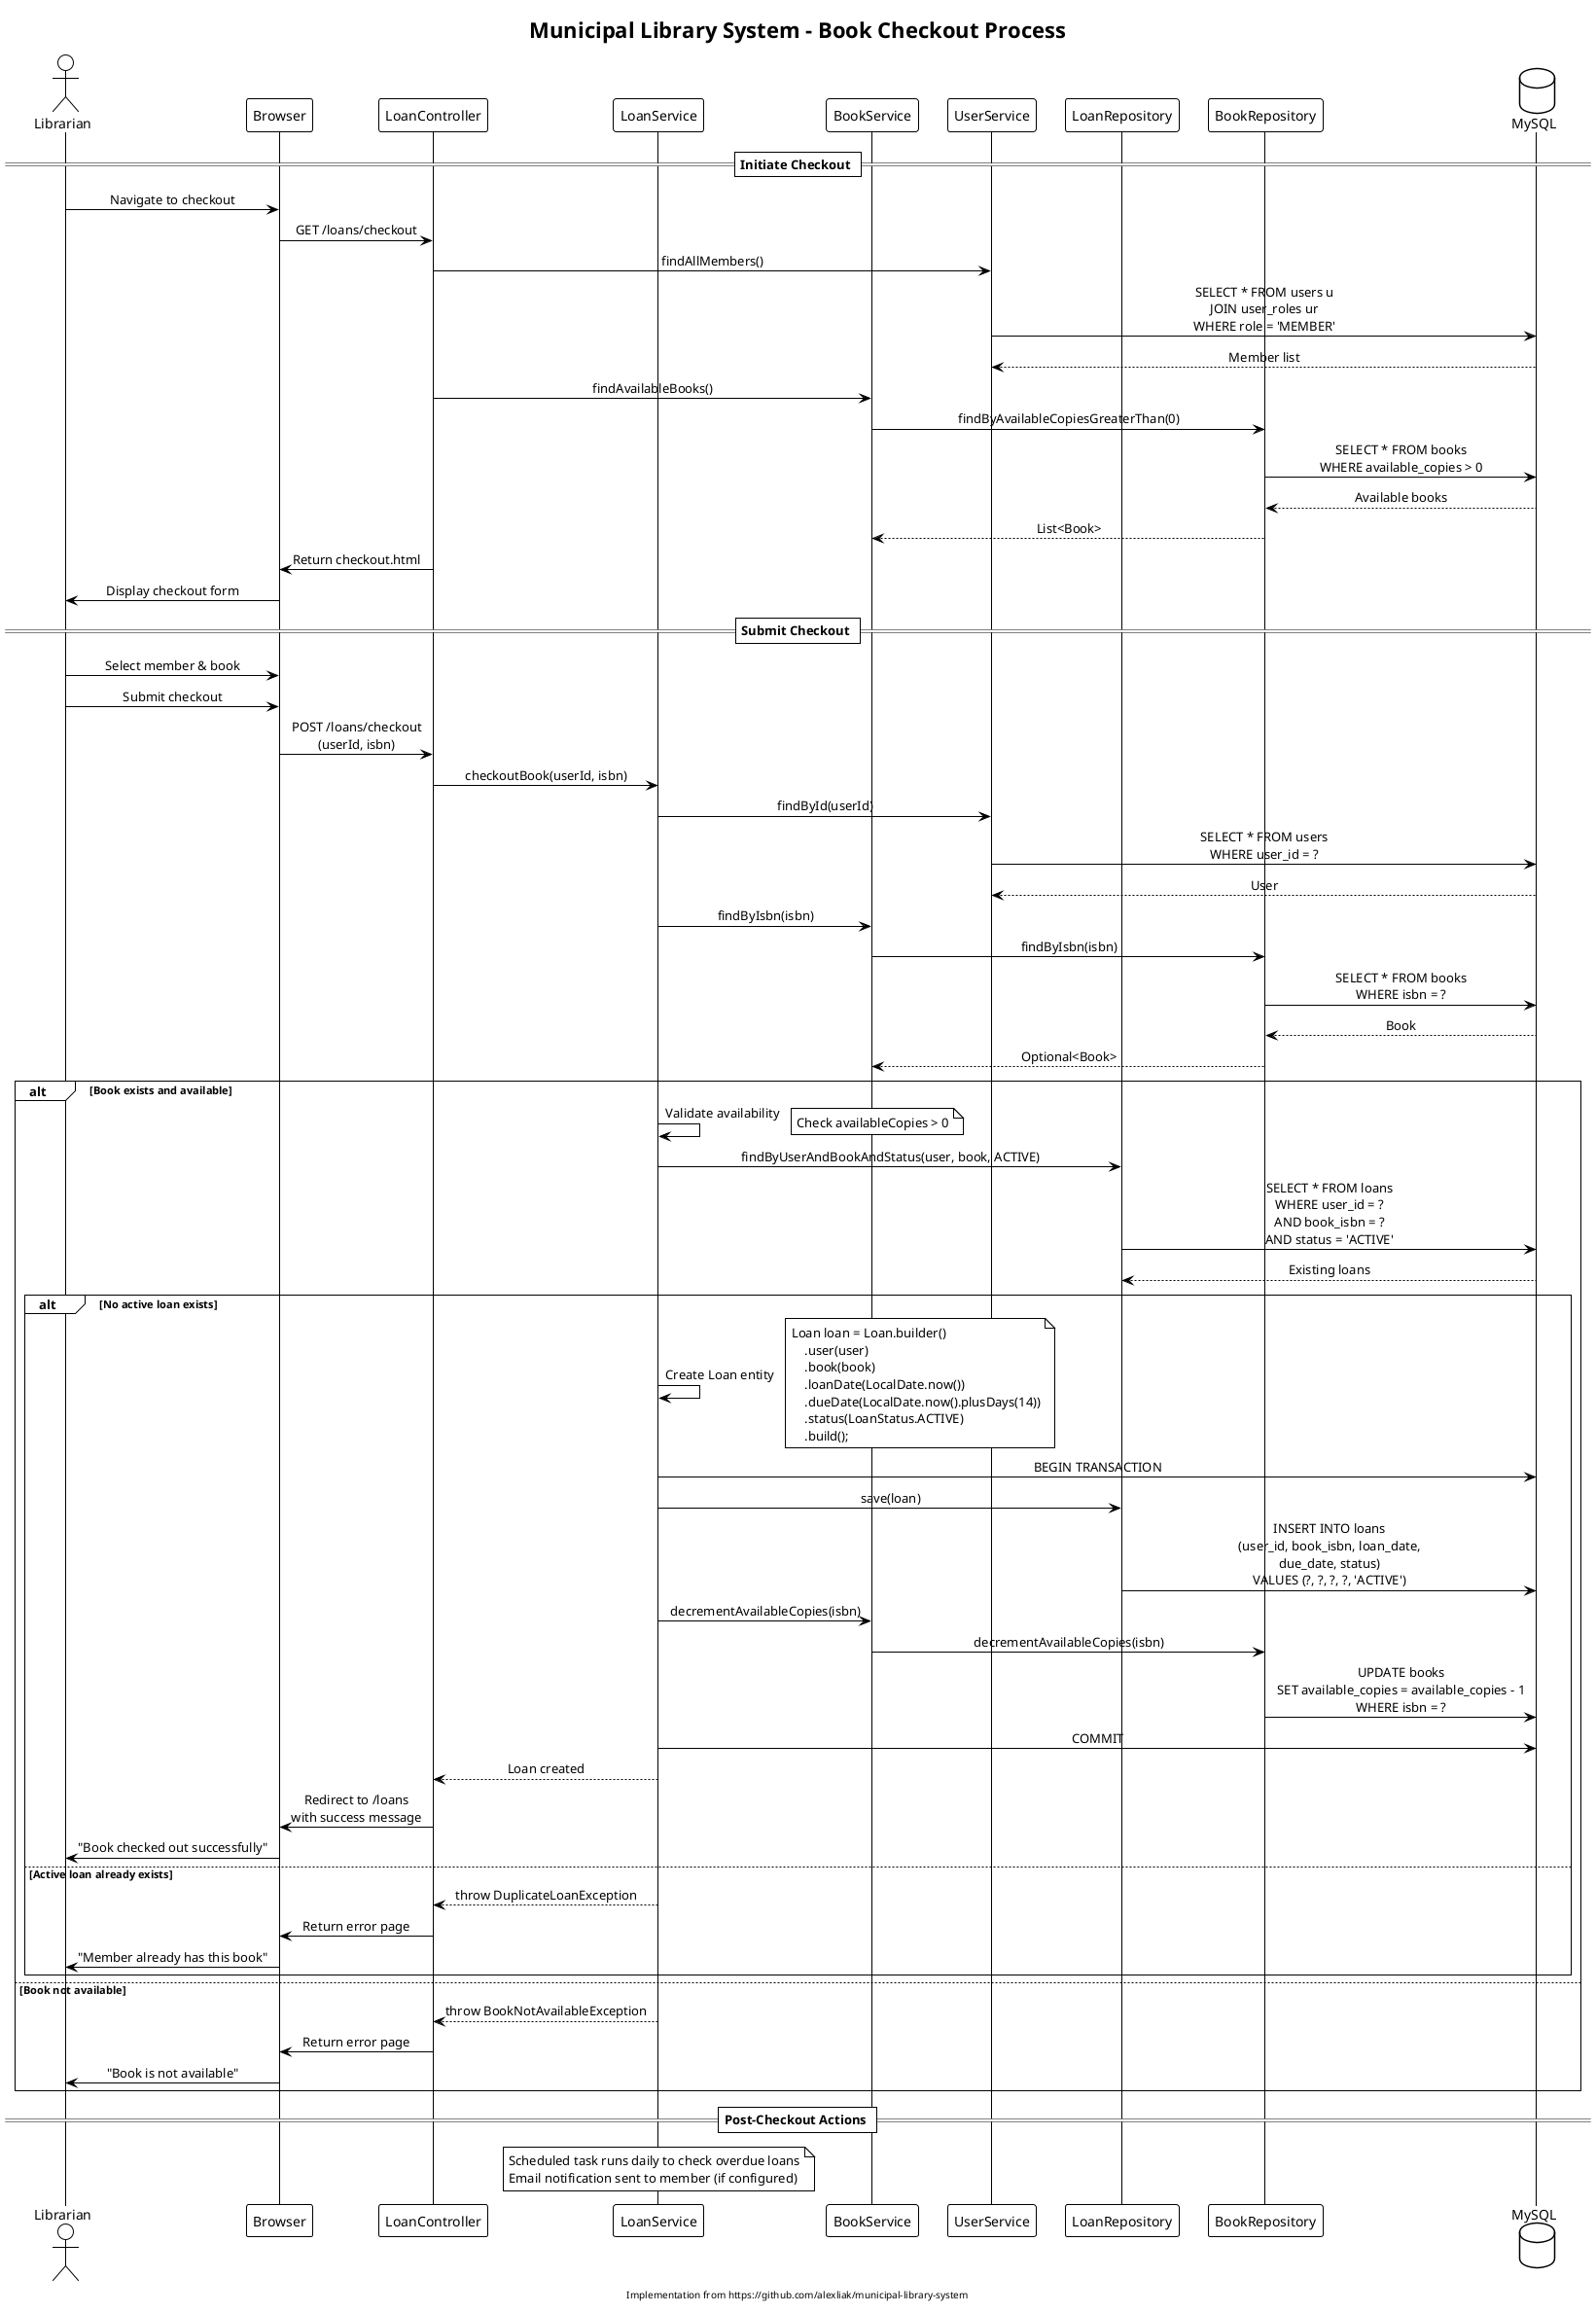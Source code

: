@startuml Municipal_Library_Checkout_Sequence
!theme plain
skinparam sequenceMessageAlign center
skinparam responseMessageBelowArrow true

title Municipal Library System - Book Checkout Process
footer Implementation from https://github.com/alexliak/municipal-library-system

actor Librarian
participant "Browser" as Browser
participant "LoanController" as Controller
participant "LoanService" as LoanService
participant "BookService" as BookService
participant "UserService" as UserService
participant "LoanRepository" as LoanRepo
participant "BookRepository" as BookRepo
database "MySQL" as DB

== Initiate Checkout ==
Librarian -> Browser: Navigate to checkout
Browser -> Controller: GET /loans/checkout
Controller -> UserService: findAllMembers()
UserService -> DB: SELECT * FROM users u\nJOIN user_roles ur\nWHERE role = 'MEMBER'
DB --> UserService: Member list
Controller -> BookService: findAvailableBooks()
BookService -> BookRepo: findByAvailableCopiesGreaterThan(0)
BookRepo -> DB: SELECT * FROM books\nWHERE available_copies > 0
DB --> BookRepo: Available books
BookRepo --> BookService: List<Book>
Controller -> Browser: Return checkout.html
Browser -> Librarian: Display checkout form

== Submit Checkout ==
Librarian -> Browser: Select member & book
Librarian -> Browser: Submit checkout
Browser -> Controller: POST /loans/checkout\n(userId, isbn)

Controller -> LoanService: checkoutBook(userId, isbn)

' Validation Phase
LoanService -> UserService: findById(userId)
UserService -> DB: SELECT * FROM users\nWHERE user_id = ?
DB --> UserService: User
LoanService -> BookService: findByIsbn(isbn)
BookService -> BookRepo: findByIsbn(isbn)
BookRepo -> DB: SELECT * FROM books\nWHERE isbn = ?
DB --> BookRepo: Book
BookRepo --> BookService: Optional<Book>

alt Book exists and available
    LoanService -> LoanService: Validate availability
    note right: Check availableCopies > 0
    
    ' Check existing loans
    LoanService -> LoanRepo: findByUserAndBookAndStatus(user, book, ACTIVE)
    LoanRepo -> DB: SELECT * FROM loans\nWHERE user_id = ?\nAND book_isbn = ?\nAND status = 'ACTIVE'
    DB --> LoanRepo: Existing loans
    
    alt No active loan exists
        ' Create loan
        LoanService -> LoanService: Create Loan entity
        note right
            Loan loan = Loan.builder()
                .user(user)
                .book(book)
                .loanDate(LocalDate.now())
                .dueDate(LocalDate.now().plusDays(14))
                .status(LoanStatus.ACTIVE)
                .build();
        end note
        
        ' Start transaction
        LoanService -> DB: BEGIN TRANSACTION
        
        ' Save loan
        LoanService -> LoanRepo: save(loan)
        LoanRepo -> DB: INSERT INTO loans\n(user_id, book_isbn, loan_date,\ndue_date, status)\nVALUES (?, ?, ?, ?, 'ACTIVE')
        
        ' Update inventory
        LoanService -> BookService: decrementAvailableCopies(isbn)
        BookService -> BookRepo: decrementAvailableCopies(isbn)
        BookRepo -> DB: UPDATE books\nSET available_copies = available_copies - 1\nWHERE isbn = ?
        
        ' Commit transaction
        LoanService -> DB: COMMIT
        
        LoanService --> Controller: Loan created
        Controller -> Browser: Redirect to /loans\nwith success message
        Browser -> Librarian: "Book checked out successfully"
        
    else Active loan already exists
        LoanService --> Controller: throw DuplicateLoanException
        Controller -> Browser: Return error page
        Browser -> Librarian: "Member already has this book"
    end
    
else Book not available
    LoanService --> Controller: throw BookNotAvailableException
    Controller -> Browser: Return error page
    Browser -> Librarian: "Book is not available"
end

== Post-Checkout Actions ==
note over LoanService
    Scheduled task runs daily to check overdue loans
    Email notification sent to member (if configured)
end note

@enduml